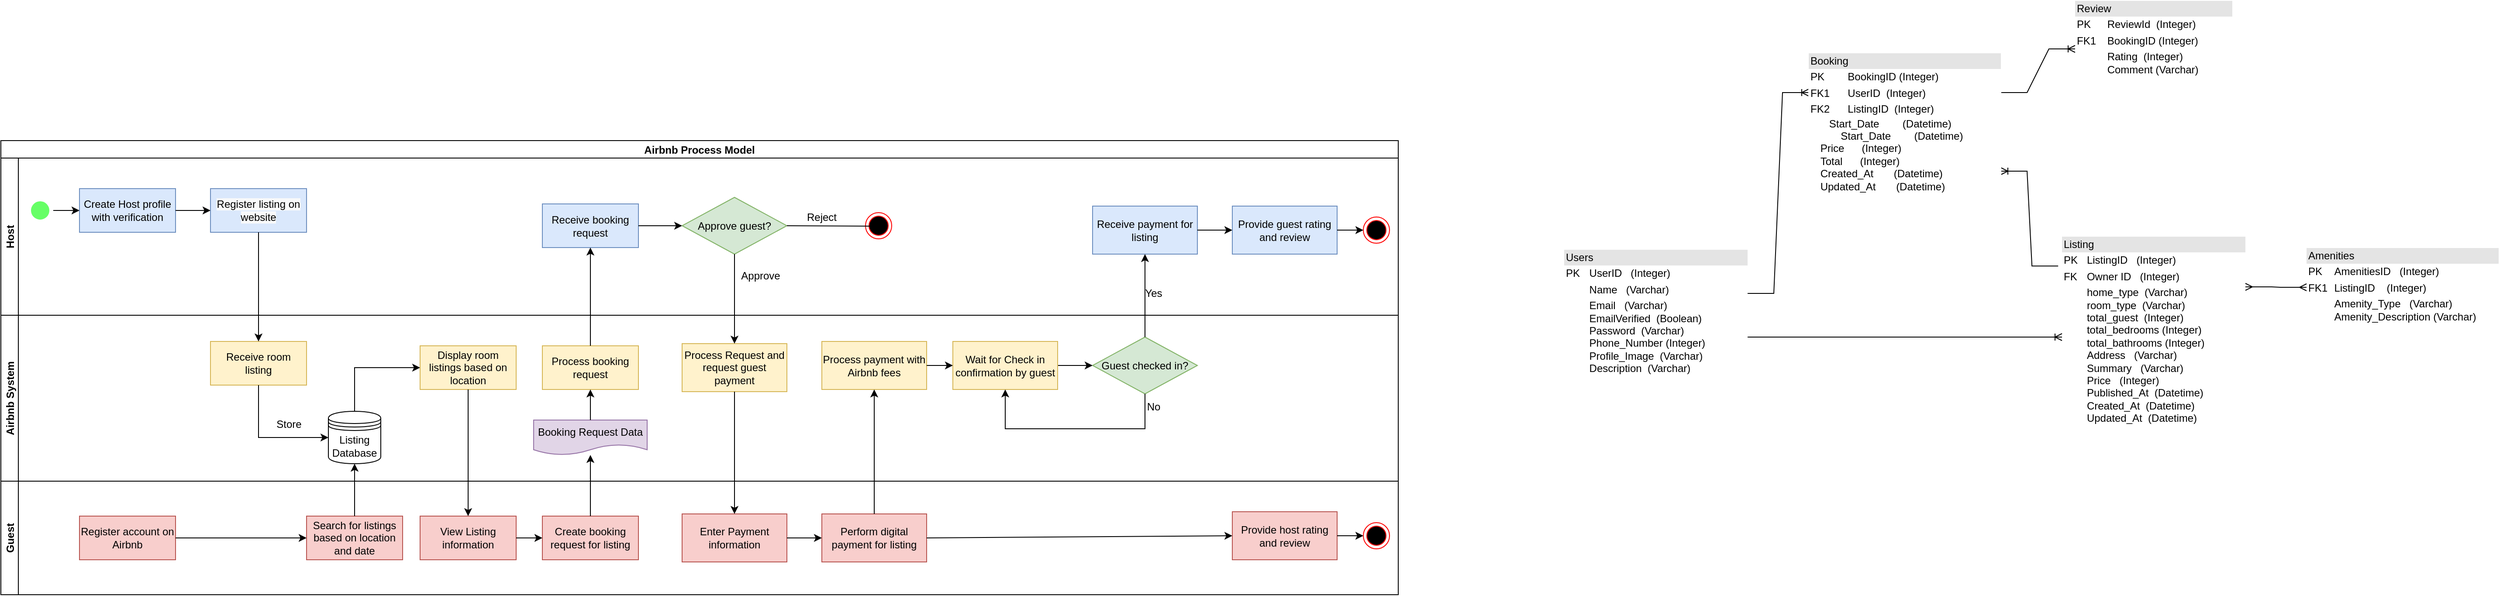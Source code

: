 <mxfile version="15.6.6" type="github">
  <diagram name="Page-1" id="e7e014a7-5840-1c2e-5031-d8a46d1fe8dd">
    <mxGraphModel dx="1280" dy="1447" grid="1" gridSize="10" guides="1" tooltips="1" connect="1" arrows="1" fold="1" page="1" pageScale="1" pageWidth="1169" pageHeight="826" background="none" math="0" shadow="0">
      <root>
        <mxCell id="0" />
        <mxCell id="1" parent="0" />
        <mxCell id="20" value="" style="endArrow=open;strokeColor=#FF0000;endFill=1;rounded=0" parent="1" edge="1">
          <mxGeometry relative="1" as="geometry">
            <mxPoint x="464.5" y="478" as="targetPoint" />
          </mxGeometry>
        </mxCell>
        <mxCell id="Uxc4Kmj1n3rFb8_PSOaM-61" value="Airbnb Process Model" style="swimlane;childLayout=stackLayout;resizeParent=1;resizeParentMax=0;horizontal=1;startSize=20;horizontalStack=0;" parent="1" vertex="1">
          <mxGeometry x="30" y="200" width="1600" height="520" as="geometry" />
        </mxCell>
        <mxCell id="Uxc4Kmj1n3rFb8_PSOaM-62" value="Host" style="swimlane;startSize=20;horizontal=0;" parent="Uxc4Kmj1n3rFb8_PSOaM-61" vertex="1">
          <mxGeometry y="20" width="1600" height="180" as="geometry" />
        </mxCell>
        <mxCell id="5" value="" style="ellipse;shape=startState;fillColor=#66FF66;strokeColor=#FFFFFF;rotation=-90;fontColor=default;" parent="Uxc4Kmj1n3rFb8_PSOaM-62" vertex="1">
          <mxGeometry x="30" y="45" width="30" height="30" as="geometry" />
        </mxCell>
        <mxCell id="Uxc4Kmj1n3rFb8_PSOaM-41" value="Create Host profile with verification" style="rounded=0;whiteSpace=wrap;html=1;rotation=0;fillColor=#dae8fc;strokeColor=#6c8ebf;fontColor=default;" parent="Uxc4Kmj1n3rFb8_PSOaM-62" vertex="1">
          <mxGeometry x="90" y="35" width="110" height="50" as="geometry" />
        </mxCell>
        <mxCell id="Uxc4Kmj1n3rFb8_PSOaM-65" value="&#xa;&#xa;&lt;span style=&quot;font-family: helvetica; font-size: 12px; font-style: normal; font-weight: 400; letter-spacing: normal; text-align: center; text-indent: 0px; text-transform: none; word-spacing: 0px; background-color: rgb(248, 249, 250); display: inline; float: none;&quot;&gt;Register listing on website&lt;/span&gt;&#xa;&#xa;" style="rounded=0;whiteSpace=wrap;html=1;rotation=0;fillColor=#dae8fc;strokeColor=#6c8ebf;fontColor=default;" parent="Uxc4Kmj1n3rFb8_PSOaM-62" vertex="1">
          <mxGeometry x="240" y="35" width="110" height="50" as="geometry" />
        </mxCell>
        <mxCell id="Uxc4Kmj1n3rFb8_PSOaM-75" value="Receive booking request" style="rounded=0;whiteSpace=wrap;html=1;rotation=0;fillColor=#dae8fc;strokeColor=#6c8ebf;fontColor=default;" parent="Uxc4Kmj1n3rFb8_PSOaM-62" vertex="1">
          <mxGeometry x="620" y="52.5" width="110" height="50" as="geometry" />
        </mxCell>
        <mxCell id="Uxc4Kmj1n3rFb8_PSOaM-76" value="Approve guest?" style="rhombus;whiteSpace=wrap;html=1;fillColor=#d5e8d4;strokeColor=#82b366;fontColor=default;" parent="Uxc4Kmj1n3rFb8_PSOaM-62" vertex="1">
          <mxGeometry x="780" y="45" width="120" height="65" as="geometry" />
        </mxCell>
        <mxCell id="Uxc4Kmj1n3rFb8_PSOaM-83" value="Receive payment for listing" style="rounded=0;whiteSpace=wrap;html=1;fillColor=#dae8fc;strokeColor=#6c8ebf;fontColor=default;" parent="Uxc4Kmj1n3rFb8_PSOaM-62" vertex="1">
          <mxGeometry x="1250" y="55" width="120" height="55" as="geometry" />
        </mxCell>
        <mxCell id="Uxc4Kmj1n3rFb8_PSOaM-84" value="" style="endArrow=classic;html=1;rounded=0;exitX=0.5;exitY=1;exitDx=0;exitDy=0;entryX=0;entryY=0.5;entryDx=0;entryDy=0;" parent="Uxc4Kmj1n3rFb8_PSOaM-62" source="5" target="Uxc4Kmj1n3rFb8_PSOaM-41" edge="1">
          <mxGeometry width="50" height="50" relative="1" as="geometry">
            <mxPoint x="-140" y="170" as="sourcePoint" />
            <mxPoint x="-90" y="120" as="targetPoint" />
          </mxGeometry>
        </mxCell>
        <mxCell id="Uxc4Kmj1n3rFb8_PSOaM-85" value="" style="endArrow=classic;html=1;rounded=0;exitX=1;exitY=0.5;exitDx=0;exitDy=0;entryX=0;entryY=0.5;entryDx=0;entryDy=0;" parent="Uxc4Kmj1n3rFb8_PSOaM-62" source="Uxc4Kmj1n3rFb8_PSOaM-41" target="Uxc4Kmj1n3rFb8_PSOaM-65" edge="1">
          <mxGeometry width="50" height="50" relative="1" as="geometry">
            <mxPoint x="-130" y="180" as="sourcePoint" />
            <mxPoint x="-80" y="130" as="targetPoint" />
          </mxGeometry>
        </mxCell>
        <mxCell id="Uxc4Kmj1n3rFb8_PSOaM-97" value="" style="endArrow=classic;html=1;rounded=0;exitX=1;exitY=0.5;exitDx=0;exitDy=0;entryX=0;entryY=0.5;entryDx=0;entryDy=0;" parent="Uxc4Kmj1n3rFb8_PSOaM-62" source="Uxc4Kmj1n3rFb8_PSOaM-75" target="Uxc4Kmj1n3rFb8_PSOaM-76" edge="1">
          <mxGeometry width="50" height="50" relative="1" as="geometry">
            <mxPoint x="860" y="580" as="sourcePoint" />
            <mxPoint x="910" y="530" as="targetPoint" />
          </mxGeometry>
        </mxCell>
        <mxCell id="Uxc4Kmj1n3rFb8_PSOaM-99" value="" style="ellipse;html=1;shape=endState;fillColor=#000000;strokeColor=#ff0000;" parent="Uxc4Kmj1n3rFb8_PSOaM-62" vertex="1">
          <mxGeometry x="990" y="62.5" width="30" height="30" as="geometry" />
        </mxCell>
        <mxCell id="Uxc4Kmj1n3rFb8_PSOaM-109" value="Provide guest rating and review" style="rounded=0;whiteSpace=wrap;html=1;fillColor=#dae8fc;strokeColor=#6c8ebf;fontColor=default;" parent="Uxc4Kmj1n3rFb8_PSOaM-62" vertex="1">
          <mxGeometry x="1410" y="55" width="120" height="55" as="geometry" />
        </mxCell>
        <mxCell id="Uxc4Kmj1n3rFb8_PSOaM-113" value="" style="endArrow=classic;html=1;rounded=0;exitX=1;exitY=0.5;exitDx=0;exitDy=0;entryX=0;entryY=0.5;entryDx=0;entryDy=0;" parent="Uxc4Kmj1n3rFb8_PSOaM-62" source="Uxc4Kmj1n3rFb8_PSOaM-83" target="Uxc4Kmj1n3rFb8_PSOaM-109" edge="1">
          <mxGeometry width="50" height="50" relative="1" as="geometry">
            <mxPoint x="1680" y="180" as="sourcePoint" />
            <mxPoint x="1730" y="130" as="targetPoint" />
          </mxGeometry>
        </mxCell>
        <mxCell id="Uxc4Kmj1n3rFb8_PSOaM-114" value="" style="ellipse;html=1;shape=endState;fillColor=#000000;strokeColor=#ff0000;" parent="Uxc4Kmj1n3rFb8_PSOaM-62" vertex="1">
          <mxGeometry x="1560" y="67.5" width="30" height="30" as="geometry" />
        </mxCell>
        <mxCell id="Uxc4Kmj1n3rFb8_PSOaM-115" value="" style="endArrow=classic;html=1;rounded=0;exitX=1;exitY=0.5;exitDx=0;exitDy=0;entryX=0;entryY=0.5;entryDx=0;entryDy=0;" parent="Uxc4Kmj1n3rFb8_PSOaM-62" source="Uxc4Kmj1n3rFb8_PSOaM-109" target="Uxc4Kmj1n3rFb8_PSOaM-114" edge="1">
          <mxGeometry width="50" height="50" relative="1" as="geometry">
            <mxPoint x="1700" y="160" as="sourcePoint" />
            <mxPoint x="1750" y="110" as="targetPoint" />
          </mxGeometry>
        </mxCell>
        <mxCell id="Uxc4Kmj1n3rFb8_PSOaM-118" value="Reject" style="text;html=1;strokeColor=none;fillColor=none;align=center;verticalAlign=middle;whiteSpace=wrap;rounded=0;" parent="Uxc4Kmj1n3rFb8_PSOaM-62" vertex="1">
          <mxGeometry x="910" y="52.5" width="60" height="30" as="geometry" />
        </mxCell>
        <mxCell id="Uxc4Kmj1n3rFb8_PSOaM-119" value="Approve" style="text;html=1;strokeColor=none;fillColor=none;align=center;verticalAlign=middle;whiteSpace=wrap;rounded=0;" parent="Uxc4Kmj1n3rFb8_PSOaM-62" vertex="1">
          <mxGeometry x="840" y="120" width="60" height="30" as="geometry" />
        </mxCell>
        <mxCell id="Uxc4Kmj1n3rFb8_PSOaM-123" value="Yes" style="text;html=1;strokeColor=none;fillColor=none;align=center;verticalAlign=middle;whiteSpace=wrap;rounded=0;" parent="Uxc4Kmj1n3rFb8_PSOaM-62" vertex="1">
          <mxGeometry x="1290" y="140" width="60" height="30" as="geometry" />
        </mxCell>
        <mxCell id="Uxc4Kmj1n3rFb8_PSOaM-63" value="Airbnb System" style="swimlane;startSize=20;horizontal=0;" parent="Uxc4Kmj1n3rFb8_PSOaM-61" vertex="1">
          <mxGeometry y="200" width="1600" height="190" as="geometry" />
        </mxCell>
        <mxCell id="Uxc4Kmj1n3rFb8_PSOaM-66" value="Receive room listing" style="rounded=0;whiteSpace=wrap;html=1;rotation=0;fillColor=#fff2cc;strokeColor=#d6b656;fontColor=default;" parent="Uxc4Kmj1n3rFb8_PSOaM-63" vertex="1">
          <mxGeometry x="240" y="30" width="110" height="50" as="geometry" />
        </mxCell>
        <mxCell id="Uxc4Kmj1n3rFb8_PSOaM-70" value="Display room listings based on location" style="rounded=0;whiteSpace=wrap;html=1;rotation=0;fillColor=#fff2cc;strokeColor=#d6b656;fontColor=default;" parent="Uxc4Kmj1n3rFb8_PSOaM-63" vertex="1">
          <mxGeometry x="480" y="35" width="110" height="50" as="geometry" />
        </mxCell>
        <mxCell id="Uxc4Kmj1n3rFb8_PSOaM-71" value="Listing Database" style="shape=datastore;whiteSpace=wrap;html=1;" parent="Uxc4Kmj1n3rFb8_PSOaM-63" vertex="1">
          <mxGeometry x="375" y="110" width="60" height="60" as="geometry" />
        </mxCell>
        <mxCell id="Uxc4Kmj1n3rFb8_PSOaM-74" value="Process booking request" style="rounded=0;whiteSpace=wrap;html=1;rotation=0;fillColor=#fff2cc;strokeColor=#d6b656;fontColor=default;" parent="Uxc4Kmj1n3rFb8_PSOaM-63" vertex="1">
          <mxGeometry x="620" y="35" width="110" height="50" as="geometry" />
        </mxCell>
        <mxCell id="Uxc4Kmj1n3rFb8_PSOaM-78" value="Process Request and request guest payment" style="rounded=0;whiteSpace=wrap;html=1;fillColor=#fff2cc;strokeColor=#d6b656;fontColor=default;" parent="Uxc4Kmj1n3rFb8_PSOaM-63" vertex="1">
          <mxGeometry x="780" y="32.5" width="120" height="55" as="geometry" />
        </mxCell>
        <mxCell id="Uxc4Kmj1n3rFb8_PSOaM-81" value="Process payment with Airbnb fees" style="rounded=0;whiteSpace=wrap;html=1;fillColor=#fff2cc;strokeColor=#d6b656;fontColor=default;" parent="Uxc4Kmj1n3rFb8_PSOaM-63" vertex="1">
          <mxGeometry x="940" y="30" width="120" height="55" as="geometry" />
        </mxCell>
        <mxCell id="Uxc4Kmj1n3rFb8_PSOaM-82" value="Guest checked in?" style="rhombus;whiteSpace=wrap;html=1;fillColor=#d5e8d4;strokeColor=#82b366;fontColor=default;" parent="Uxc4Kmj1n3rFb8_PSOaM-63" vertex="1">
          <mxGeometry x="1250" y="25" width="120" height="65" as="geometry" />
        </mxCell>
        <mxCell id="Uxc4Kmj1n3rFb8_PSOaM-87" value="" style="endArrow=classic;html=1;rounded=0;exitX=0.5;exitY=1;exitDx=0;exitDy=0;entryX=0;entryY=0.5;entryDx=0;entryDy=0;" parent="Uxc4Kmj1n3rFb8_PSOaM-63" source="Uxc4Kmj1n3rFb8_PSOaM-66" target="Uxc4Kmj1n3rFb8_PSOaM-71" edge="1">
          <mxGeometry width="50" height="50" relative="1" as="geometry">
            <mxPoint x="220" y="170" as="sourcePoint" />
            <mxPoint x="270" y="120" as="targetPoint" />
            <Array as="points">
              <mxPoint x="295" y="140" />
            </Array>
          </mxGeometry>
        </mxCell>
        <mxCell id="Uxc4Kmj1n3rFb8_PSOaM-88" value="" style="endArrow=classic;html=1;rounded=0;entryX=0;entryY=0.5;entryDx=0;entryDy=0;exitX=0.5;exitY=0;exitDx=0;exitDy=0;" parent="Uxc4Kmj1n3rFb8_PSOaM-63" source="Uxc4Kmj1n3rFb8_PSOaM-71" target="Uxc4Kmj1n3rFb8_PSOaM-70" edge="1">
          <mxGeometry width="50" height="50" relative="1" as="geometry">
            <mxPoint x="120" y="180" as="sourcePoint" />
            <mxPoint x="170" y="130" as="targetPoint" />
            <Array as="points">
              <mxPoint x="405" y="60" />
            </Array>
          </mxGeometry>
        </mxCell>
        <mxCell id="Uxc4Kmj1n3rFb8_PSOaM-94" value="Booking Request Data" style="shape=document;whiteSpace=wrap;html=1;boundedLbl=1;fillColor=#e1d5e7;strokeColor=#9673a6;fontColor=default;" parent="Uxc4Kmj1n3rFb8_PSOaM-63" vertex="1">
          <mxGeometry x="610" y="120" width="130" height="40" as="geometry" />
        </mxCell>
        <mxCell id="Uxc4Kmj1n3rFb8_PSOaM-95" value="" style="endArrow=classic;html=1;rounded=0;exitX=0.5;exitY=0;exitDx=0;exitDy=0;entryX=0.5;entryY=1;entryDx=0;entryDy=0;" parent="Uxc4Kmj1n3rFb8_PSOaM-63" source="Uxc4Kmj1n3rFb8_PSOaM-94" target="Uxc4Kmj1n3rFb8_PSOaM-74" edge="1">
          <mxGeometry width="50" height="50" relative="1" as="geometry">
            <mxPoint x="690" y="470" as="sourcePoint" />
            <mxPoint x="740" y="420" as="targetPoint" />
          </mxGeometry>
        </mxCell>
        <mxCell id="Uxc4Kmj1n3rFb8_PSOaM-104" value="" style="endArrow=classic;html=1;rounded=0;entryX=0;entryY=0.5;entryDx=0;entryDy=0;exitX=1;exitY=0.5;exitDx=0;exitDy=0;" parent="Uxc4Kmj1n3rFb8_PSOaM-63" source="Uxc4Kmj1n3rFb8_PSOaM-105" target="Uxc4Kmj1n3rFb8_PSOaM-82" edge="1">
          <mxGeometry width="50" height="50" relative="1" as="geometry">
            <mxPoint x="1300" y="140" as="sourcePoint" />
            <mxPoint x="1090" y="360" as="targetPoint" />
          </mxGeometry>
        </mxCell>
        <mxCell id="Uxc4Kmj1n3rFb8_PSOaM-105" value="Wait for Check in confirmation by guest" style="rounded=0;whiteSpace=wrap;html=1;fillColor=#fff2cc;strokeColor=#d6b656;fontColor=default;" parent="Uxc4Kmj1n3rFb8_PSOaM-63" vertex="1">
          <mxGeometry x="1090" y="30" width="120" height="55" as="geometry" />
        </mxCell>
        <mxCell id="Uxc4Kmj1n3rFb8_PSOaM-106" value="" style="endArrow=classic;html=1;rounded=0;exitX=1;exitY=0.5;exitDx=0;exitDy=0;entryX=0;entryY=0.5;entryDx=0;entryDy=0;" parent="Uxc4Kmj1n3rFb8_PSOaM-63" source="Uxc4Kmj1n3rFb8_PSOaM-81" target="Uxc4Kmj1n3rFb8_PSOaM-105" edge="1">
          <mxGeometry width="50" height="50" relative="1" as="geometry">
            <mxPoint x="1270" y="390" as="sourcePoint" />
            <mxPoint x="1320" y="340" as="targetPoint" />
          </mxGeometry>
        </mxCell>
        <mxCell id="Uxc4Kmj1n3rFb8_PSOaM-107" value="" style="endArrow=classic;html=1;rounded=0;exitX=0.5;exitY=1;exitDx=0;exitDy=0;entryX=0.5;entryY=1;entryDx=0;entryDy=0;" parent="Uxc4Kmj1n3rFb8_PSOaM-63" source="Uxc4Kmj1n3rFb8_PSOaM-82" target="Uxc4Kmj1n3rFb8_PSOaM-105" edge="1">
          <mxGeometry width="50" height="50" relative="1" as="geometry">
            <mxPoint x="1550" y="110" as="sourcePoint" />
            <mxPoint x="1600" y="60" as="targetPoint" />
            <Array as="points">
              <mxPoint x="1310" y="130" />
              <mxPoint x="1150" y="130" />
            </Array>
          </mxGeometry>
        </mxCell>
        <mxCell id="Uxc4Kmj1n3rFb8_PSOaM-117" value="Store" style="text;html=1;strokeColor=none;fillColor=none;align=center;verticalAlign=middle;whiteSpace=wrap;rounded=0;" parent="Uxc4Kmj1n3rFb8_PSOaM-63" vertex="1">
          <mxGeometry x="300" y="110" width="60" height="30" as="geometry" />
        </mxCell>
        <mxCell id="Uxc4Kmj1n3rFb8_PSOaM-120" value="No" style="text;html=1;strokeColor=none;fillColor=none;align=center;verticalAlign=middle;whiteSpace=wrap;rounded=0;" parent="Uxc4Kmj1n3rFb8_PSOaM-63" vertex="1">
          <mxGeometry x="1290" y="90" width="60" height="30" as="geometry" />
        </mxCell>
        <mxCell id="Uxc4Kmj1n3rFb8_PSOaM-64" value="Guest" style="swimlane;startSize=20;horizontal=0;" parent="Uxc4Kmj1n3rFb8_PSOaM-61" vertex="1">
          <mxGeometry y="390" width="1600" height="130" as="geometry" />
        </mxCell>
        <mxCell id="Uxc4Kmj1n3rFb8_PSOaM-67" value="Register account on Airbnb" style="rounded=0;whiteSpace=wrap;html=1;rotation=0;fillColor=#f8cecc;strokeColor=#b85450;fontColor=default;" parent="Uxc4Kmj1n3rFb8_PSOaM-64" vertex="1">
          <mxGeometry x="90" y="40" width="110" height="50" as="geometry" />
        </mxCell>
        <mxCell id="Uxc4Kmj1n3rFb8_PSOaM-68" value="Search for listings based on location and date" style="rounded=0;whiteSpace=wrap;html=1;rotation=0;fillColor=#f8cecc;strokeColor=#b85450;fontColor=default;" parent="Uxc4Kmj1n3rFb8_PSOaM-64" vertex="1">
          <mxGeometry x="350" y="40" width="110" height="50" as="geometry" />
        </mxCell>
        <mxCell id="Uxc4Kmj1n3rFb8_PSOaM-72" value="View Listing information" style="rounded=0;whiteSpace=wrap;html=1;rotation=0;fillColor=#f8cecc;strokeColor=#b85450;fontColor=default;" parent="Uxc4Kmj1n3rFb8_PSOaM-64" vertex="1">
          <mxGeometry x="480" y="40" width="110" height="50" as="geometry" />
        </mxCell>
        <mxCell id="Uxc4Kmj1n3rFb8_PSOaM-73" value="Create booking request for listing" style="rounded=0;whiteSpace=wrap;html=1;rotation=0;fillColor=#f8cecc;strokeColor=#b85450;fontColor=default;" parent="Uxc4Kmj1n3rFb8_PSOaM-64" vertex="1">
          <mxGeometry x="620" y="40" width="110" height="50" as="geometry" />
        </mxCell>
        <mxCell id="Uxc4Kmj1n3rFb8_PSOaM-79" value="Enter Payment information" style="rounded=0;whiteSpace=wrap;html=1;fillColor=#f8cecc;strokeColor=#b85450;fontColor=default;" parent="Uxc4Kmj1n3rFb8_PSOaM-64" vertex="1">
          <mxGeometry x="780" y="37.5" width="120" height="55" as="geometry" />
        </mxCell>
        <mxCell id="Uxc4Kmj1n3rFb8_PSOaM-80" value="Perform digital payment for listing" style="rounded=0;whiteSpace=wrap;html=1;fillColor=#f8cecc;strokeColor=#b85450;fontColor=default;" parent="Uxc4Kmj1n3rFb8_PSOaM-64" vertex="1">
          <mxGeometry x="940" y="37.5" width="120" height="55" as="geometry" />
        </mxCell>
        <mxCell id="Uxc4Kmj1n3rFb8_PSOaM-90" value="" style="endArrow=classic;html=1;rounded=0;exitX=1;exitY=0.5;exitDx=0;exitDy=0;entryX=0;entryY=0.5;entryDx=0;entryDy=0;" parent="Uxc4Kmj1n3rFb8_PSOaM-64" source="Uxc4Kmj1n3rFb8_PSOaM-67" target="Uxc4Kmj1n3rFb8_PSOaM-68" edge="1">
          <mxGeometry width="50" height="50" relative="1" as="geometry">
            <mxPoint x="370" y="200" as="sourcePoint" />
            <mxPoint x="420" y="150" as="targetPoint" />
          </mxGeometry>
        </mxCell>
        <mxCell id="Uxc4Kmj1n3rFb8_PSOaM-92" value="" style="endArrow=classic;html=1;rounded=0;exitX=1;exitY=0.5;exitDx=0;exitDy=0;entryX=0;entryY=0.5;entryDx=0;entryDy=0;" parent="Uxc4Kmj1n3rFb8_PSOaM-64" source="Uxc4Kmj1n3rFb8_PSOaM-72" target="Uxc4Kmj1n3rFb8_PSOaM-73" edge="1">
          <mxGeometry width="50" height="50" relative="1" as="geometry">
            <mxPoint x="390" y="230" as="sourcePoint" />
            <mxPoint x="440" y="180" as="targetPoint" />
          </mxGeometry>
        </mxCell>
        <mxCell id="Uxc4Kmj1n3rFb8_PSOaM-102" value="" style="endArrow=classic;html=1;rounded=0;exitX=1;exitY=0.5;exitDx=0;exitDy=0;entryX=0;entryY=0.5;entryDx=0;entryDy=0;" parent="Uxc4Kmj1n3rFb8_PSOaM-64" source="Uxc4Kmj1n3rFb8_PSOaM-79" target="Uxc4Kmj1n3rFb8_PSOaM-80" edge="1">
          <mxGeometry width="50" height="50" relative="1" as="geometry">
            <mxPoint x="960" y="250" as="sourcePoint" />
            <mxPoint x="1010" y="200" as="targetPoint" />
          </mxGeometry>
        </mxCell>
        <mxCell id="Uxc4Kmj1n3rFb8_PSOaM-111" value="Provide host rating and review" style="rounded=0;whiteSpace=wrap;html=1;fillColor=#f8cecc;strokeColor=#b85450;fontColor=default;" parent="Uxc4Kmj1n3rFb8_PSOaM-64" vertex="1">
          <mxGeometry x="1410" y="35" width="120" height="55" as="geometry" />
        </mxCell>
        <mxCell id="Uxc4Kmj1n3rFb8_PSOaM-112" value="" style="endArrow=classic;html=1;rounded=0;exitX=1;exitY=0.5;exitDx=0;exitDy=0;entryX=0;entryY=0.5;entryDx=0;entryDy=0;" parent="Uxc4Kmj1n3rFb8_PSOaM-64" source="Uxc4Kmj1n3rFb8_PSOaM-80" target="Uxc4Kmj1n3rFb8_PSOaM-111" edge="1">
          <mxGeometry width="50" height="50" relative="1" as="geometry">
            <mxPoint x="1700" y="-40" as="sourcePoint" />
            <mxPoint x="1750" y="-90" as="targetPoint" />
          </mxGeometry>
        </mxCell>
        <mxCell id="Uxc4Kmj1n3rFb8_PSOaM-110" value="" style="ellipse;html=1;shape=endState;fillColor=#000000;strokeColor=#ff0000;" parent="Uxc4Kmj1n3rFb8_PSOaM-64" vertex="1">
          <mxGeometry x="1560" y="47.5" width="30" height="30" as="geometry" />
        </mxCell>
        <mxCell id="Uxc4Kmj1n3rFb8_PSOaM-116" value="" style="endArrow=classic;html=1;rounded=0;exitX=1;exitY=0.5;exitDx=0;exitDy=0;entryX=0;entryY=0.5;entryDx=0;entryDy=0;" parent="Uxc4Kmj1n3rFb8_PSOaM-64" source="Uxc4Kmj1n3rFb8_PSOaM-111" target="Uxc4Kmj1n3rFb8_PSOaM-110" edge="1">
          <mxGeometry width="50" height="50" relative="1" as="geometry">
            <mxPoint x="1660" y="40" as="sourcePoint" />
            <mxPoint x="1710" y="-10" as="targetPoint" />
          </mxGeometry>
        </mxCell>
        <mxCell id="Uxc4Kmj1n3rFb8_PSOaM-86" value="" style="endArrow=classic;html=1;rounded=0;exitX=0.5;exitY=1;exitDx=0;exitDy=0;entryX=0.5;entryY=0;entryDx=0;entryDy=0;" parent="Uxc4Kmj1n3rFb8_PSOaM-61" source="Uxc4Kmj1n3rFb8_PSOaM-65" target="Uxc4Kmj1n3rFb8_PSOaM-66" edge="1">
          <mxGeometry width="50" height="50" relative="1" as="geometry">
            <mxPoint x="370" y="170" as="sourcePoint" />
            <mxPoint x="420" y="120" as="targetPoint" />
          </mxGeometry>
        </mxCell>
        <mxCell id="Uxc4Kmj1n3rFb8_PSOaM-89" value="" style="endArrow=classic;html=1;rounded=0;exitX=0.5;exitY=0;exitDx=0;exitDy=0;entryX=0.5;entryY=1;entryDx=0;entryDy=0;" parent="Uxc4Kmj1n3rFb8_PSOaM-61" source="Uxc4Kmj1n3rFb8_PSOaM-68" target="Uxc4Kmj1n3rFb8_PSOaM-71" edge="1">
          <mxGeometry width="50" height="50" relative="1" as="geometry">
            <mxPoint x="390" y="600" as="sourcePoint" />
            <mxPoint x="440" y="550" as="targetPoint" />
          </mxGeometry>
        </mxCell>
        <mxCell id="Uxc4Kmj1n3rFb8_PSOaM-91" value="" style="endArrow=classic;html=1;rounded=0;exitX=0.5;exitY=1;exitDx=0;exitDy=0;entryX=0.5;entryY=0;entryDx=0;entryDy=0;" parent="Uxc4Kmj1n3rFb8_PSOaM-61" source="Uxc4Kmj1n3rFb8_PSOaM-70" target="Uxc4Kmj1n3rFb8_PSOaM-72" edge="1">
          <mxGeometry width="50" height="50" relative="1" as="geometry">
            <mxPoint x="440" y="610" as="sourcePoint" />
            <mxPoint x="490" y="560" as="targetPoint" />
          </mxGeometry>
        </mxCell>
        <mxCell id="Uxc4Kmj1n3rFb8_PSOaM-96" value="" style="endArrow=classic;html=1;rounded=0;exitX=0.5;exitY=0;exitDx=0;exitDy=0;entryX=0.5;entryY=1;entryDx=0;entryDy=0;" parent="Uxc4Kmj1n3rFb8_PSOaM-61" source="Uxc4Kmj1n3rFb8_PSOaM-74" target="Uxc4Kmj1n3rFb8_PSOaM-75" edge="1">
          <mxGeometry width="50" height="50" relative="1" as="geometry">
            <mxPoint x="740" y="610" as="sourcePoint" />
            <mxPoint x="790" y="560" as="targetPoint" />
          </mxGeometry>
        </mxCell>
        <mxCell id="Uxc4Kmj1n3rFb8_PSOaM-100" value="" style="endArrow=classic;html=1;rounded=0;exitX=0.5;exitY=1;exitDx=0;exitDy=0;entryX=0.5;entryY=0;entryDx=0;entryDy=0;" parent="Uxc4Kmj1n3rFb8_PSOaM-61" source="Uxc4Kmj1n3rFb8_PSOaM-76" target="Uxc4Kmj1n3rFb8_PSOaM-78" edge="1">
          <mxGeometry width="50" height="50" relative="1" as="geometry">
            <mxPoint x="860" y="660" as="sourcePoint" />
            <mxPoint x="910" y="610" as="targetPoint" />
          </mxGeometry>
        </mxCell>
        <mxCell id="Uxc4Kmj1n3rFb8_PSOaM-101" value="" style="endArrow=classic;html=1;rounded=0;exitX=0.5;exitY=1;exitDx=0;exitDy=0;entryX=0.5;entryY=0;entryDx=0;entryDy=0;" parent="Uxc4Kmj1n3rFb8_PSOaM-61" source="Uxc4Kmj1n3rFb8_PSOaM-78" target="Uxc4Kmj1n3rFb8_PSOaM-79" edge="1">
          <mxGeometry width="50" height="50" relative="1" as="geometry">
            <mxPoint x="840" y="610" as="sourcePoint" />
            <mxPoint x="890" y="560" as="targetPoint" />
          </mxGeometry>
        </mxCell>
        <mxCell id="Uxc4Kmj1n3rFb8_PSOaM-103" value="" style="endArrow=classic;html=1;rounded=0;exitX=0.5;exitY=0;exitDx=0;exitDy=0;entryX=0.5;entryY=1;entryDx=0;entryDy=0;" parent="Uxc4Kmj1n3rFb8_PSOaM-61" source="Uxc4Kmj1n3rFb8_PSOaM-80" target="Uxc4Kmj1n3rFb8_PSOaM-81" edge="1">
          <mxGeometry width="50" height="50" relative="1" as="geometry">
            <mxPoint x="1060" y="610" as="sourcePoint" />
            <mxPoint x="1110" y="560" as="targetPoint" />
          </mxGeometry>
        </mxCell>
        <mxCell id="Uxc4Kmj1n3rFb8_PSOaM-108" value="" style="endArrow=classic;html=1;rounded=0;exitX=0.5;exitY=0;exitDx=0;exitDy=0;entryX=0.5;entryY=1;entryDx=0;entryDy=0;" parent="Uxc4Kmj1n3rFb8_PSOaM-61" source="Uxc4Kmj1n3rFb8_PSOaM-82" target="Uxc4Kmj1n3rFb8_PSOaM-83" edge="1">
          <mxGeometry width="50" height="50" relative="1" as="geometry">
            <mxPoint x="1590" y="270" as="sourcePoint" />
            <mxPoint x="1640" y="220" as="targetPoint" />
          </mxGeometry>
        </mxCell>
        <mxCell id="Uxc4Kmj1n3rFb8_PSOaM-93" value="" style="endArrow=classic;html=1;rounded=0;exitX=0.5;exitY=0;exitDx=0;exitDy=0;" parent="1" source="Uxc4Kmj1n3rFb8_PSOaM-73" edge="1">
          <mxGeometry width="50" height="50" relative="1" as="geometry">
            <mxPoint x="750" y="830" as="sourcePoint" />
            <mxPoint x="705" y="560" as="targetPoint" />
          </mxGeometry>
        </mxCell>
        <mxCell id="Uxc4Kmj1n3rFb8_PSOaM-98" value="" style="endArrow=classic;html=1;rounded=0;exitX=1;exitY=0.5;exitDx=0;exitDy=0;" parent="1" source="Uxc4Kmj1n3rFb8_PSOaM-76" edge="1">
          <mxGeometry width="50" height="50" relative="1" as="geometry">
            <mxPoint x="850" y="840" as="sourcePoint" />
            <mxPoint x="1040" y="298" as="targetPoint" />
          </mxGeometry>
        </mxCell>
        <mxCell id="WOG5egxfjyIMI1KBX-wx-33" value="&lt;div style=&quot;box-sizing: border-box ; width: 100% ; background: #e4e4e4 ; padding: 2px&quot;&gt;Users&lt;/div&gt;&lt;table style=&quot;width: 100% ; font-size: 1em&quot; cellpadding=&quot;2&quot; cellspacing=&quot;0&quot;&gt;&lt;tbody&gt;&lt;tr&gt;&lt;td&gt;PK&lt;/td&gt;&lt;td&gt;UserID&lt;span style=&quot;white-space: pre&quot;&gt;	&lt;/span&gt;&lt;span style=&quot;white-space: pre&quot;&gt;	&lt;span style=&quot;white-space: pre&quot;&gt;	&lt;/span&gt;&lt;/span&gt;(Integer)&lt;/td&gt;&lt;/tr&gt;&lt;tr&gt;&lt;td&gt;&lt;br&gt;&lt;/td&gt;&lt;td&gt;Name&lt;span style=&quot;white-space: pre&quot;&gt;	&lt;/span&gt;&lt;span style=&quot;white-space: pre&quot;&gt;	&lt;/span&gt;&lt;span style=&quot;white-space: pre&quot;&gt;	&lt;/span&gt;(Varchar)&lt;/td&gt;&lt;/tr&gt;&lt;tr&gt;&lt;td&gt;&lt;/td&gt;&lt;td&gt;Email&lt;span style=&quot;white-space: pre&quot;&gt;	&lt;/span&gt;&lt;span style=&quot;white-space: pre&quot;&gt;	&lt;/span&gt;&lt;span style=&quot;white-space: pre&quot;&gt;	&lt;/span&gt;(Varchar)&lt;br&gt;EmailVerified&lt;span style=&quot;white-space: pre&quot;&gt;	&lt;/span&gt;&lt;span style=&quot;white-space: pre&quot;&gt;	&lt;/span&gt;(Boolean)&lt;br&gt;Password&lt;span style=&quot;white-space: pre&quot;&gt;	&lt;/span&gt;&lt;span style=&quot;white-space: pre&quot;&gt;	&lt;/span&gt;(Varchar)&lt;br&gt;Phone_Number&lt;span style=&quot;white-space: pre&quot;&gt;	&lt;/span&gt;(Integer)&lt;br&gt;Profile_Image&lt;span style=&quot;white-space: pre&quot;&gt;	&lt;/span&gt;&lt;span style=&quot;white-space: pre&quot;&gt;	&lt;/span&gt;(Varchar)&lt;br&gt;Description&lt;span style=&quot;white-space: pre&quot;&gt;	&lt;/span&gt;&lt;span style=&quot;white-space: pre&quot;&gt;	&lt;/span&gt;(Varchar)&lt;/td&gt;&lt;/tr&gt;&lt;/tbody&gt;&lt;/table&gt;" style="verticalAlign=top;align=left;overflow=fill;html=1;fontColor=default;strokeColor=#FFFFFF;fillColor=#FFFFFF;" vertex="1" parent="1">
          <mxGeometry x="1820" y="325" width="210" height="200" as="geometry" />
        </mxCell>
        <mxCell id="WOG5egxfjyIMI1KBX-wx-34" value="&lt;div style=&quot;box-sizing: border-box ; width: 100% ; background: #e4e4e4 ; padding: 2px&quot;&gt;Listing&lt;/div&gt;&lt;table style=&quot;width: 100% ; font-size: 1em&quot; cellpadding=&quot;2&quot; cellspacing=&quot;0&quot;&gt;&lt;tbody&gt;&lt;tr&gt;&lt;td&gt;PK&lt;/td&gt;&lt;td&gt;ListingID&lt;span style=&quot;white-space: pre&quot;&gt;	&lt;/span&gt;&lt;span style=&quot;white-space: pre&quot;&gt;	&lt;/span&gt;&lt;span style=&quot;white-space: pre&quot;&gt;	&lt;/span&gt;(Integer)&lt;/td&gt;&lt;/tr&gt;&lt;tr&gt;&lt;td&gt;FK&lt;/td&gt;&lt;td&gt;Owner ID&lt;span style=&quot;white-space: pre&quot;&gt;	&lt;/span&gt;&lt;span style=&quot;white-space: pre&quot;&gt;	&lt;/span&gt;&lt;span style=&quot;white-space: pre&quot;&gt;	&lt;/span&gt;(Integer)&lt;/td&gt;&lt;/tr&gt;&lt;tr&gt;&lt;td&gt;&lt;/td&gt;&lt;td&gt;home_type&lt;span style=&quot;white-space: pre&quot;&gt;	&lt;/span&gt;&lt;span style=&quot;white-space: pre&quot;&gt;	&lt;/span&gt;(Varchar)&lt;br&gt;room_type&lt;span style=&quot;white-space: pre&quot;&gt;	&lt;/span&gt;&lt;span style=&quot;white-space: pre&quot;&gt;	&lt;/span&gt;(Varchar)&lt;br&gt;total_guest&lt;span style=&quot;white-space: pre&quot;&gt;	&lt;/span&gt;&lt;span style=&quot;white-space: pre&quot;&gt;	&lt;/span&gt;(Integer)&lt;br&gt;total_bedrooms&lt;span style=&quot;white-space: pre&quot;&gt;	&lt;/span&gt;(Integer)&lt;br&gt;total_bathrooms&lt;span style=&quot;white-space: pre&quot;&gt;	&lt;/span&gt;(Integer)&lt;br&gt;Address&lt;span style=&quot;white-space: pre&quot;&gt;	&lt;/span&gt;&lt;span style=&quot;white-space: pre&quot;&gt;	&lt;/span&gt;&lt;span style=&quot;white-space: pre&quot;&gt;	&lt;/span&gt;(Varchar)&lt;br&gt;Summary&lt;span style=&quot;white-space: pre&quot;&gt;	&lt;/span&gt;&lt;span style=&quot;white-space: pre&quot;&gt;	&lt;/span&gt;&lt;span style=&quot;white-space: pre&quot;&gt;	&lt;/span&gt;(Varchar)&lt;br&gt;Price&lt;span style=&quot;white-space: pre&quot;&gt;	&lt;/span&gt;&lt;span style=&quot;white-space: pre&quot;&gt;	&lt;/span&gt;&lt;span style=&quot;white-space: pre&quot;&gt;	&lt;/span&gt;(Integer)&lt;br&gt;Published_At&lt;span style=&quot;white-space: pre&quot;&gt;	&lt;/span&gt;&lt;span style=&quot;white-space: pre&quot;&gt;	&lt;/span&gt;(Datetime)&lt;br&gt;Created_At&lt;span style=&quot;white-space: pre&quot;&gt;	&lt;/span&gt;&lt;span style=&quot;white-space: pre&quot;&gt;	&lt;/span&gt;(Datetime)&lt;br&gt;Updated_At&lt;span style=&quot;white-space: pre&quot;&gt;	&lt;/span&gt;&lt;span style=&quot;white-space: pre&quot;&gt;	&lt;/span&gt;(Datetime)&lt;br&gt;&lt;br&gt;&lt;/td&gt;&lt;/tr&gt;&lt;/tbody&gt;&lt;/table&gt;" style="verticalAlign=top;align=left;overflow=fill;html=1;fontColor=default;strokeColor=#FFFFFF;fillColor=#FFFFFF;" vertex="1" parent="1">
          <mxGeometry x="2390" y="310" width="210" height="230" as="geometry" />
        </mxCell>
        <mxCell id="WOG5egxfjyIMI1KBX-wx-38" value="" style="edgeStyle=entityRelationEdgeStyle;fontSize=12;html=1;endArrow=ERoneToMany;rounded=0;fontColor=default;exitX=1;exitY=0.25;exitDx=0;exitDy=0;strokeColor=default;labelBackgroundColor=default;entryX=0;entryY=0.25;entryDx=0;entryDy=0;" edge="1" parent="1" source="WOG5egxfjyIMI1KBX-wx-33" target="WOG5egxfjyIMI1KBX-wx-46">
          <mxGeometry width="100" height="100" relative="1" as="geometry">
            <mxPoint x="2180" y="510" as="sourcePoint" />
            <mxPoint x="2090" y="177.5" as="targetPoint" />
          </mxGeometry>
        </mxCell>
        <mxCell id="WOG5egxfjyIMI1KBX-wx-39" value="" style="edgeStyle=entityRelationEdgeStyle;fontSize=12;html=1;endArrow=ERoneToMany;rounded=0;labelBackgroundColor=default;fontColor=default;strokeColor=default;entryX=1;entryY=0.75;entryDx=0;entryDy=0;exitX=-0.021;exitY=0.146;exitDx=0;exitDy=0;exitPerimeter=0;" edge="1" parent="1" source="WOG5egxfjyIMI1KBX-wx-34" target="WOG5egxfjyIMI1KBX-wx-46">
          <mxGeometry width="100" height="100" relative="1" as="geometry">
            <mxPoint x="2380" y="340" as="sourcePoint" />
            <mxPoint x="2337.92" y="195.93" as="targetPoint" />
          </mxGeometry>
        </mxCell>
        <mxCell id="WOG5egxfjyIMI1KBX-wx-40" value="" style="edgeStyle=entityRelationEdgeStyle;fontSize=12;html=1;endArrow=ERoneToMany;rounded=0;labelBackgroundColor=default;fontColor=default;strokeColor=default;exitX=1;exitY=0.5;exitDx=0;exitDy=0;entryX=0;entryY=0.5;entryDx=0;entryDy=0;" edge="1" parent="1" source="WOG5egxfjyIMI1KBX-wx-33" target="WOG5egxfjyIMI1KBX-wx-34">
          <mxGeometry width="100" height="100" relative="1" as="geometry">
            <mxPoint x="2120" y="670" as="sourcePoint" />
            <mxPoint x="2220" y="570" as="targetPoint" />
          </mxGeometry>
        </mxCell>
        <mxCell id="WOG5egxfjyIMI1KBX-wx-41" value="&lt;div style=&quot;box-sizing: border-box ; width: 100% ; background: #e4e4e4 ; padding: 2px&quot;&gt;Review&lt;/div&gt;&lt;table style=&quot;width: 100% ; font-size: 1em&quot; cellpadding=&quot;2&quot; cellspacing=&quot;0&quot;&gt;&lt;tbody&gt;&lt;tr&gt;&lt;td&gt;PK&lt;/td&gt;&lt;td&gt;ReviewId&lt;span style=&quot;white-space: pre&quot;&gt;	&lt;/span&gt;&lt;span style=&quot;white-space: pre&quot;&gt;	&lt;/span&gt;(Integer)&lt;/td&gt;&lt;/tr&gt;&lt;tr&gt;&lt;td&gt;FK1&lt;/td&gt;&lt;td&gt;BookingID&lt;span style=&quot;white-space: pre&quot;&gt;	&lt;/span&gt;(Integer)&lt;/td&gt;&lt;/tr&gt;&lt;tr&gt;&lt;td&gt;&lt;/td&gt;&lt;td&gt;Rating&lt;span style=&quot;white-space: pre&quot;&gt;	&lt;/span&gt;&lt;span style=&quot;white-space: pre&quot;&gt;	&lt;/span&gt;(Integer)&lt;br&gt;Comment&lt;span style=&quot;white-space: pre&quot;&gt;	&lt;/span&gt;(Varchar)&lt;/td&gt;&lt;/tr&gt;&lt;/tbody&gt;&lt;/table&gt;" style="verticalAlign=top;align=left;overflow=fill;html=1;fontColor=default;strokeColor=#FFFFFF;fillColor=#FFFFFF;" vertex="1" parent="1">
          <mxGeometry x="2405" y="40" width="180" height="110" as="geometry" />
        </mxCell>
        <mxCell id="WOG5egxfjyIMI1KBX-wx-42" value="" style="edgeStyle=entityRelationEdgeStyle;fontSize=12;html=1;endArrow=ERoneToMany;rounded=0;labelBackgroundColor=default;fontColor=default;strokeColor=default;exitX=1;exitY=0.25;exitDx=0;exitDy=0;entryX=0;entryY=0.5;entryDx=0;entryDy=0;" edge="1" parent="1" source="WOG5egxfjyIMI1KBX-wx-46" target="WOG5egxfjyIMI1KBX-wx-41">
          <mxGeometry width="100" height="100" relative="1" as="geometry">
            <mxPoint x="2330" y="177.5" as="sourcePoint" />
            <mxPoint x="2500" y="170" as="targetPoint" />
          </mxGeometry>
        </mxCell>
        <mxCell id="WOG5egxfjyIMI1KBX-wx-43" value="&lt;div style=&quot;box-sizing: border-box ; width: 100% ; background: #e4e4e4 ; padding: 2px&quot;&gt;Amenities&lt;/div&gt;&lt;table style=&quot;width: 100% ; font-size: 1em&quot; cellpadding=&quot;2&quot; cellspacing=&quot;0&quot;&gt;&lt;tbody&gt;&lt;tr&gt;&lt;td&gt;PK&lt;/td&gt;&lt;td&gt;AmenitiesID&lt;span style=&quot;white-space: pre&quot;&gt;	&lt;/span&gt;&lt;span style=&quot;white-space: pre&quot;&gt;	&lt;/span&gt;&lt;span style=&quot;white-space: pre&quot;&gt;	&lt;/span&gt;(Integer)&lt;/td&gt;&lt;/tr&gt;&lt;tr&gt;&lt;td&gt;FK1&lt;/td&gt;&lt;td&gt;ListingID&lt;span style=&quot;white-space: pre&quot;&gt;	&lt;/span&gt;&lt;span style=&quot;white-space: pre&quot;&gt;	&lt;/span&gt;&lt;span style=&quot;white-space: pre&quot;&gt;	&lt;/span&gt;&lt;span style=&quot;white-space: pre&quot;&gt;	&lt;/span&gt;(Integer)&amp;nbsp;&lt;br&gt;&lt;/td&gt;&lt;/tr&gt;&lt;tr&gt;&lt;td&gt;&lt;/td&gt;&lt;td&gt;Amenity_Type&lt;span style=&quot;white-space: pre&quot;&gt;	&lt;/span&gt;&lt;span style=&quot;white-space: pre&quot;&gt;	&lt;/span&gt;&lt;span style=&quot;white-space: pre&quot;&gt;	&lt;/span&gt;(Varchar)&lt;br&gt;Amenity_Description&lt;span style=&quot;white-space: pre&quot;&gt;	&lt;/span&gt;(Varchar)&lt;/td&gt;&lt;/tr&gt;&lt;/tbody&gt;&lt;/table&gt;" style="verticalAlign=top;align=left;overflow=fill;html=1;fontColor=default;strokeColor=#FFFFFF;fillColor=#FFFFFF;" vertex="1" parent="1">
          <mxGeometry x="2670" y="323" width="220" height="90" as="geometry" />
        </mxCell>
        <mxCell id="WOG5egxfjyIMI1KBX-wx-44" value="" style="edgeStyle=entityRelationEdgeStyle;fontSize=12;html=1;endArrow=ERmany;startArrow=ERmany;rounded=0;labelBackgroundColor=default;fontColor=default;strokeColor=default;exitX=1;exitY=0.25;exitDx=0;exitDy=0;entryX=0;entryY=0.5;entryDx=0;entryDy=0;" edge="1" parent="1" source="WOG5egxfjyIMI1KBX-wx-34" target="WOG5egxfjyIMI1KBX-wx-43">
          <mxGeometry width="100" height="100" relative="1" as="geometry">
            <mxPoint x="2550" y="420" as="sourcePoint" />
            <mxPoint x="2650" y="320" as="targetPoint" />
          </mxGeometry>
        </mxCell>
        <mxCell id="WOG5egxfjyIMI1KBX-wx-46" value="&lt;div style=&quot;box-sizing: border-box ; width: 100% ; background: #e4e4e4 ; padding: 2px&quot;&gt;Booking&lt;/div&gt;&lt;table style=&quot;width: 100% ; font-size: 1em&quot; cellpadding=&quot;2&quot; cellspacing=&quot;0&quot;&gt;&lt;tbody&gt;&lt;tr&gt;&lt;td&gt;PK&lt;/td&gt;&lt;td&gt;BookingID&lt;span style=&quot;white-space: pre&quot;&gt;	&lt;/span&gt;(Integer)&lt;/td&gt;&lt;/tr&gt;&lt;tr&gt;&lt;td&gt;FK1&lt;/td&gt;&lt;td&gt;UserID&lt;span style=&quot;white-space: pre&quot;&gt;	&lt;/span&gt;&lt;span style=&quot;white-space: pre&quot;&gt;	&lt;/span&gt;(Integer)&lt;/td&gt;&lt;/tr&gt;&lt;tr&gt;&lt;td&gt;FK2&lt;/td&gt;&lt;td&gt;ListingID&lt;span style=&quot;white-space: pre&quot;&gt;	&lt;/span&gt;&lt;span style=&quot;white-space: pre&quot;&gt;	&lt;/span&gt;(Integer)&lt;/td&gt;&lt;/tr&gt;&lt;/tbody&gt;&lt;/table&gt;&lt;span&gt;	&lt;/span&gt;&amp;nbsp; &amp;nbsp;&lt;span style=&quot;white-space: pre&quot;&gt;	&lt;/span&gt;&amp;nbsp; &amp;nbsp;Start_Date&lt;span&gt;	&lt;/span&gt;&amp;nbsp; &amp;nbsp; &amp;nbsp; &amp;nbsp;(Datetime)&lt;br&gt;&amp;nbsp; &amp;nbsp; &amp;nbsp; &amp;nbsp; &amp;nbsp; &amp;nbsp;Start_Date&amp;nbsp;&amp;nbsp; &amp;nbsp; &amp;nbsp; &amp;nbsp;(Datetime)&lt;br&gt;&lt;span style=&quot;white-space: pre&quot;&gt;	&lt;/span&gt;&amp;nbsp; &amp;nbsp;Price&lt;span style=&quot;white-space: pre&quot;&gt;	&lt;span style=&quot;white-space: pre&quot;&gt;	&lt;/span&gt; &lt;/span&gt;&amp;nbsp; &amp;nbsp;(Integer)&lt;br&gt;&lt;span style=&quot;white-space: pre&quot;&gt;	&lt;/span&gt;&amp;nbsp; &amp;nbsp;Total&lt;span style=&quot;white-space: pre&quot;&gt;	&lt;/span&gt;&lt;span style=&quot;white-space: pre&quot;&gt;	&lt;/span&gt;&amp;nbsp; &amp;nbsp; (Integer)&lt;br&gt;&lt;span style=&quot;white-space: pre&quot;&gt;	&lt;/span&gt;&amp;nbsp; &amp;nbsp;Created_At&amp;nbsp; &amp;nbsp; &amp;nbsp; &amp;nbsp;(Datetime)&lt;br&gt;&lt;span style=&quot;white-space: pre&quot;&gt;	&lt;/span&gt;&amp;nbsp; &amp;nbsp;Updated_At&amp;nbsp; &amp;nbsp; &amp;nbsp; &amp;nbsp;(Datetime)" style="verticalAlign=top;align=left;overflow=fill;html=1;fontColor=default;strokeColor=#FFFFFF;fillColor=#FFFFFF;" vertex="1" parent="1">
          <mxGeometry x="2100" y="100" width="220" height="180" as="geometry" />
        </mxCell>
      </root>
    </mxGraphModel>
  </diagram>
</mxfile>
